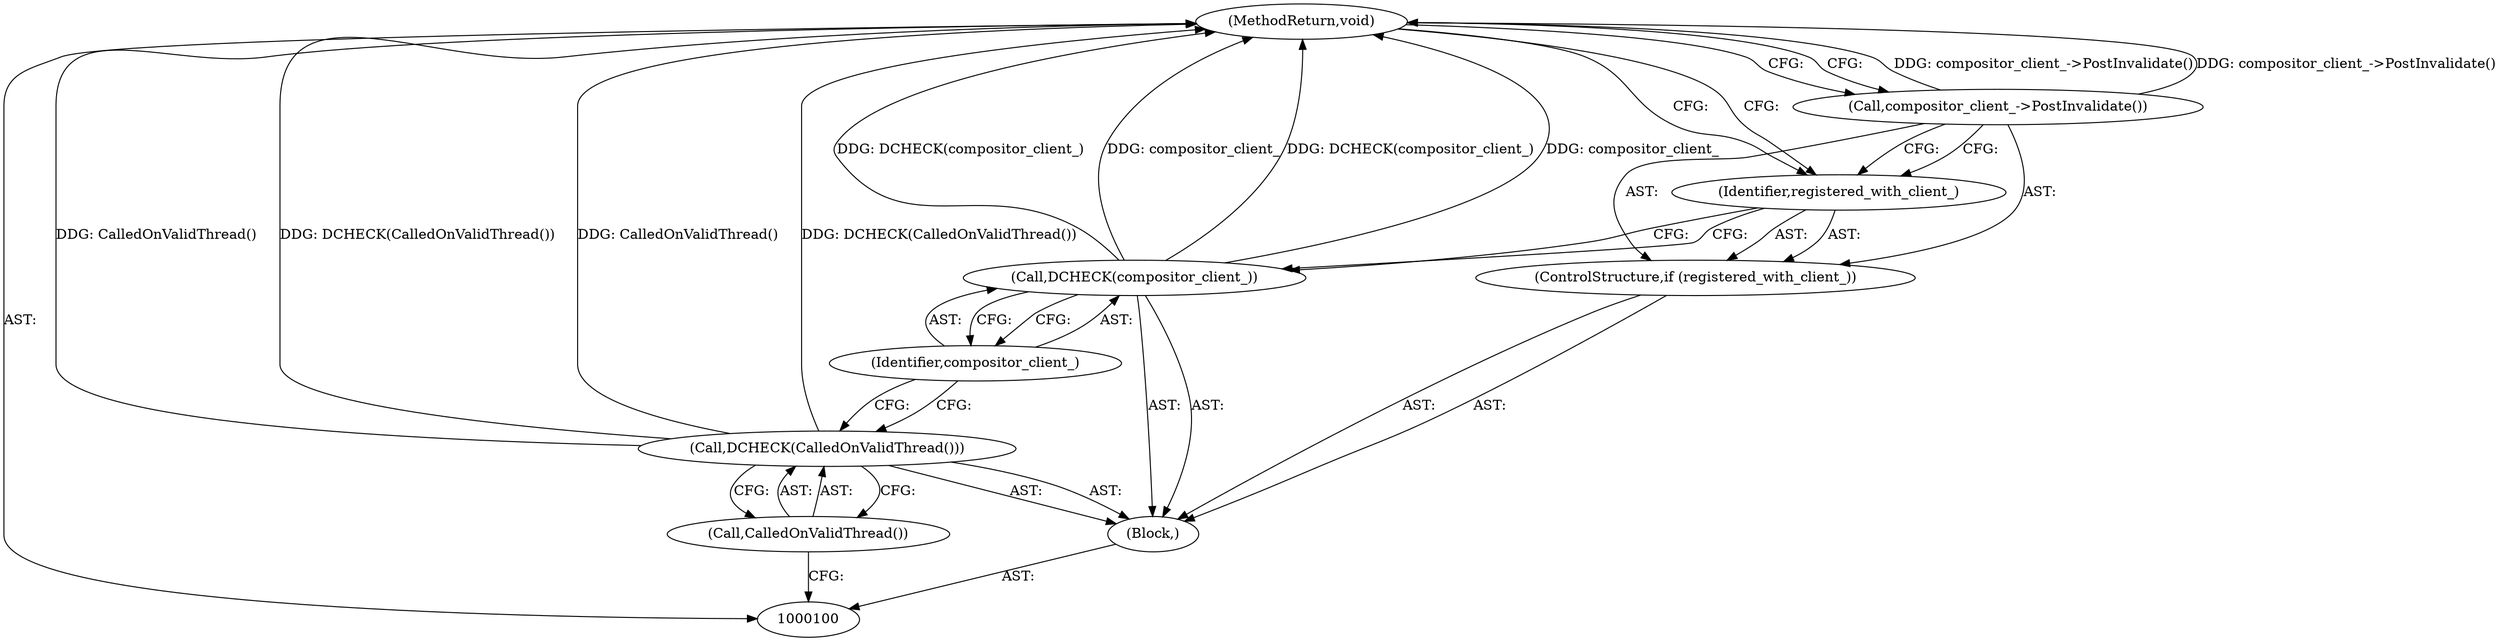 digraph "0_Chrome_0e3d721470add955c056e3051614f58c7220e85b_9" {
"1000109" [label="(MethodReturn,void)"];
"1000101" [label="(Block,)"];
"1000103" [label="(Call,CalledOnValidThread())"];
"1000102" [label="(Call,DCHECK(CalledOnValidThread()))"];
"1000105" [label="(Identifier,compositor_client_)"];
"1000104" [label="(Call,DCHECK(compositor_client_))"];
"1000106" [label="(ControlStructure,if (registered_with_client_))"];
"1000107" [label="(Identifier,registered_with_client_)"];
"1000108" [label="(Call,compositor_client_->PostInvalidate())"];
"1000109" -> "1000100"  [label="AST: "];
"1000109" -> "1000108"  [label="CFG: "];
"1000109" -> "1000107"  [label="CFG: "];
"1000108" -> "1000109"  [label="DDG: compositor_client_->PostInvalidate()"];
"1000104" -> "1000109"  [label="DDG: DCHECK(compositor_client_)"];
"1000104" -> "1000109"  [label="DDG: compositor_client_"];
"1000102" -> "1000109"  [label="DDG: CalledOnValidThread()"];
"1000102" -> "1000109"  [label="DDG: DCHECK(CalledOnValidThread())"];
"1000101" -> "1000100"  [label="AST: "];
"1000102" -> "1000101"  [label="AST: "];
"1000104" -> "1000101"  [label="AST: "];
"1000106" -> "1000101"  [label="AST: "];
"1000103" -> "1000102"  [label="AST: "];
"1000103" -> "1000100"  [label="CFG: "];
"1000102" -> "1000103"  [label="CFG: "];
"1000102" -> "1000101"  [label="AST: "];
"1000102" -> "1000103"  [label="CFG: "];
"1000103" -> "1000102"  [label="AST: "];
"1000105" -> "1000102"  [label="CFG: "];
"1000102" -> "1000109"  [label="DDG: CalledOnValidThread()"];
"1000102" -> "1000109"  [label="DDG: DCHECK(CalledOnValidThread())"];
"1000105" -> "1000104"  [label="AST: "];
"1000105" -> "1000102"  [label="CFG: "];
"1000104" -> "1000105"  [label="CFG: "];
"1000104" -> "1000101"  [label="AST: "];
"1000104" -> "1000105"  [label="CFG: "];
"1000105" -> "1000104"  [label="AST: "];
"1000107" -> "1000104"  [label="CFG: "];
"1000104" -> "1000109"  [label="DDG: DCHECK(compositor_client_)"];
"1000104" -> "1000109"  [label="DDG: compositor_client_"];
"1000106" -> "1000101"  [label="AST: "];
"1000107" -> "1000106"  [label="AST: "];
"1000108" -> "1000106"  [label="AST: "];
"1000107" -> "1000106"  [label="AST: "];
"1000107" -> "1000104"  [label="CFG: "];
"1000108" -> "1000107"  [label="CFG: "];
"1000109" -> "1000107"  [label="CFG: "];
"1000108" -> "1000106"  [label="AST: "];
"1000108" -> "1000107"  [label="CFG: "];
"1000109" -> "1000108"  [label="CFG: "];
"1000108" -> "1000109"  [label="DDG: compositor_client_->PostInvalidate()"];
}

